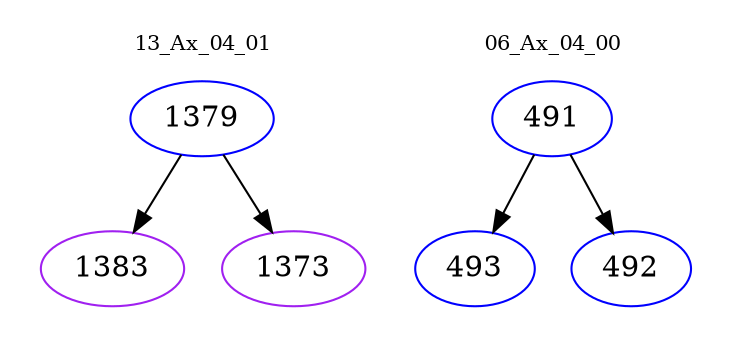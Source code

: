 digraph{
subgraph cluster_0 {
color = white
label = "13_Ax_04_01";
fontsize=10;
T0_1379 [label="1379", color="blue"]
T0_1379 -> T0_1383 [color="black"]
T0_1383 [label="1383", color="purple"]
T0_1379 -> T0_1373 [color="black"]
T0_1373 [label="1373", color="purple"]
}
subgraph cluster_1 {
color = white
label = "06_Ax_04_00";
fontsize=10;
T1_491 [label="491", color="blue"]
T1_491 -> T1_493 [color="black"]
T1_493 [label="493", color="blue"]
T1_491 -> T1_492 [color="black"]
T1_492 [label="492", color="blue"]
}
}

